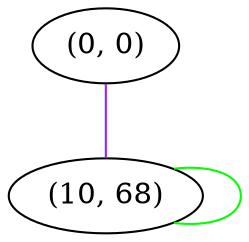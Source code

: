 graph "" {
"(0, 0)";
"(10, 68)";
"(0, 0)" -- "(10, 68)"  [color=purple, key=0, weight=4];
"(10, 68)" -- "(10, 68)"  [color=green, key=0, weight=2];
}
